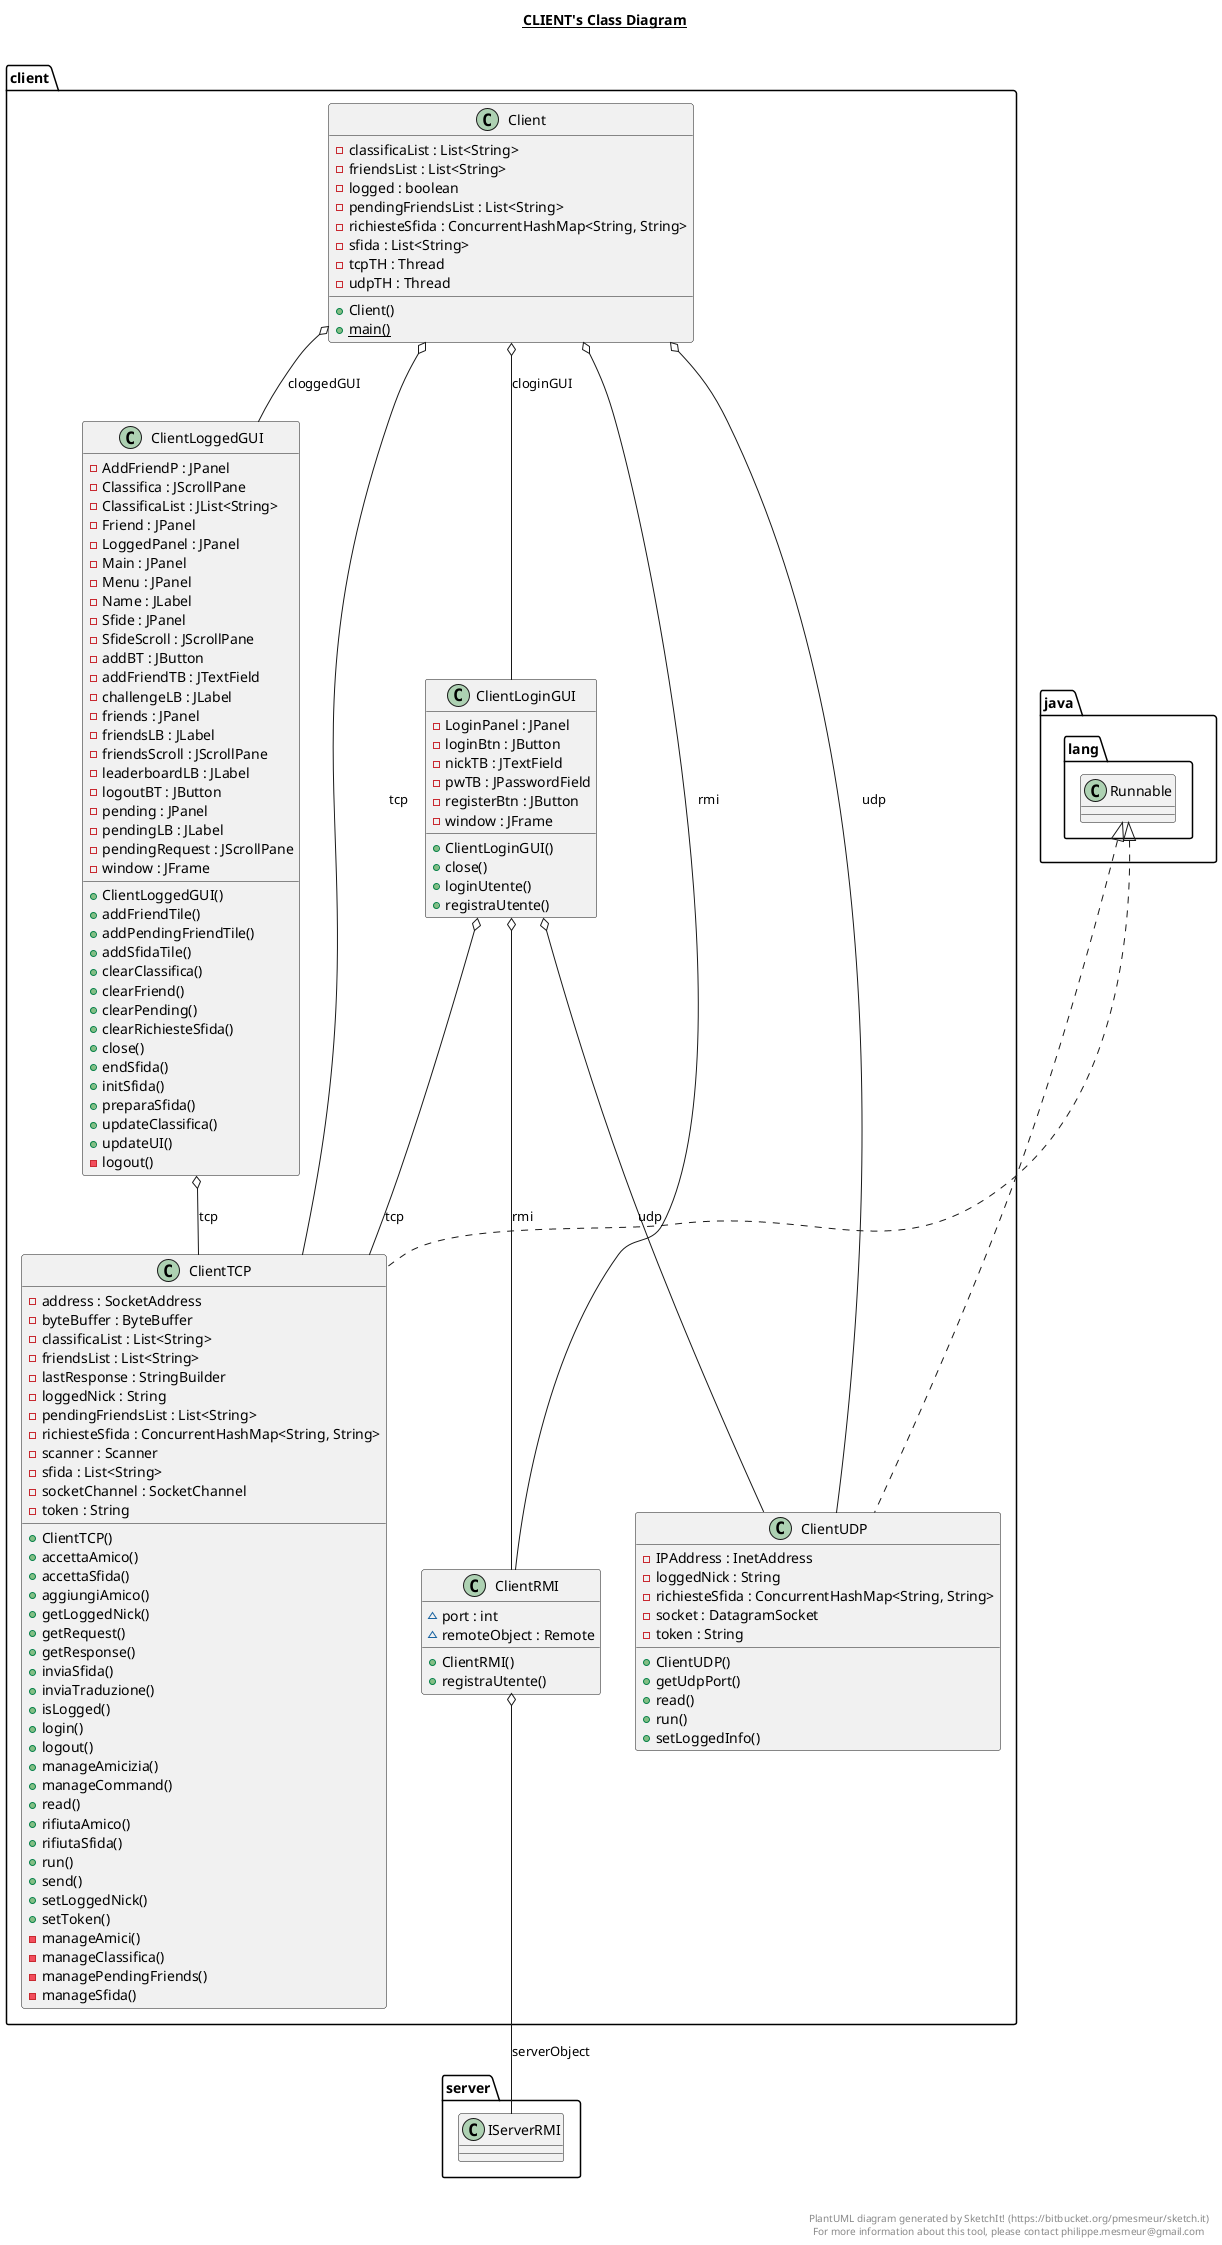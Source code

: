 @startuml

title __CLIENT's Class Diagram__\n

  namespace client {
    class client.Client {
        - classificaList : List<String>
        - friendsList : List<String>
        - logged : boolean
        - pendingFriendsList : List<String>
        - richiesteSfida : ConcurrentHashMap<String, String>
        - sfida : List<String>
        - tcpTH : Thread
        - udpTH : Thread
        + Client()
        {static} + main()
    }
  }
  

  namespace client {
    class client.ClientLoggedGUI {
        - AddFriendP : JPanel
        - Classifica : JScrollPane
        - ClassificaList : JList<String>
        - Friend : JPanel
        - LoggedPanel : JPanel
        - Main : JPanel
        - Menu : JPanel
        - Name : JLabel
        - Sfide : JPanel
        - SfideScroll : JScrollPane
        - addBT : JButton
        - addFriendTB : JTextField
        - challengeLB : JLabel
        - friends : JPanel
        - friendsLB : JLabel
        - friendsScroll : JScrollPane
        - leaderboardLB : JLabel
        - logoutBT : JButton
        - pending : JPanel
        - pendingLB : JLabel
        - pendingRequest : JScrollPane
        - window : JFrame
        + ClientLoggedGUI()
        + addFriendTile()
        + addPendingFriendTile()
        + addSfidaTile()
        + clearClassifica()
        + clearFriend()
        + clearPending()
        + clearRichiesteSfida()
        + close()
        + endSfida()
        + initSfida()
        + preparaSfida()
        + updateClassifica()
        + updateUI()
        - logout()
    }
  }
  

  namespace client {
    class client.ClientLoginGUI {
        - LoginPanel : JPanel
        - loginBtn : JButton
        - nickTB : JTextField
        - pwTB : JPasswordField
        - registerBtn : JButton
        - window : JFrame
        + ClientLoginGUI()
        + close()
        + loginUtente()
        + registraUtente()
    }
  }
  

  namespace client {
    class client.ClientRMI {
        ~ port : int
        ~ remoteObject : Remote
        + ClientRMI()
        + registraUtente()
    }
  }
  

  namespace client {
    class client.ClientTCP {
        - address : SocketAddress
        - byteBuffer : ByteBuffer
        - classificaList : List<String>
        - friendsList : List<String>
        - lastResponse : StringBuilder
        - loggedNick : String
        - pendingFriendsList : List<String>
        - richiesteSfida : ConcurrentHashMap<String, String>
        - scanner : Scanner
        - sfida : List<String>
        - socketChannel : SocketChannel
        - token : String
        + ClientTCP()
        + accettaAmico()
        + accettaSfida()
        + aggiungiAmico()
        + getLoggedNick()
        + getRequest()
        + getResponse()
        + inviaSfida()
        + inviaTraduzione()
        + isLogged()
        + login()
        + logout()
        + manageAmicizia()
        + manageCommand()
        + read()
        + rifiutaAmico()
        + rifiutaSfida()
        + run()
        + send()
        + setLoggedNick()
        + setToken()
        - manageAmici()
        - manageClassifica()
        - managePendingFriends()
        - manageSfida()
    }
  }
  

  namespace client {
    class client.ClientUDP {
        - IPAddress : InetAddress
        - loggedNick : String
        - richiesteSfida : ConcurrentHashMap<String, String>
        - socket : DatagramSocket
        - token : String
        + ClientUDP()
        + getUdpPort()
        + read()
        + run()
        + setLoggedInfo()
    }
  }
  

  client.Client o-- client.ClientLoggedGUI : cloggedGUI
  client.Client o-- client.ClientLoginGUI : cloginGUI
  client.Client o-- client.ClientRMI : rmi
  client.Client o-- client.ClientTCP : tcp
  client.Client o-- client.ClientUDP : udp
  client.ClientLoggedGUI o-- client.ClientTCP : tcp
  client.ClientLoginGUI o-- client.ClientRMI : rmi
  client.ClientLoginGUI o-- client.ClientTCP : tcp
  client.ClientLoginGUI o-- client.ClientUDP : udp
  client.ClientRMI o-- server.IServerRMI : serverObject
  client.ClientTCP .up.|> java.lang.Runnable
  client.ClientUDP .up.|> java.lang.Runnable


right footer


PlantUML diagram generated by SketchIt! (https://bitbucket.org/pmesmeur/sketch.it)
For more information about this tool, please contact philippe.mesmeur@gmail.com
endfooter

@enduml
